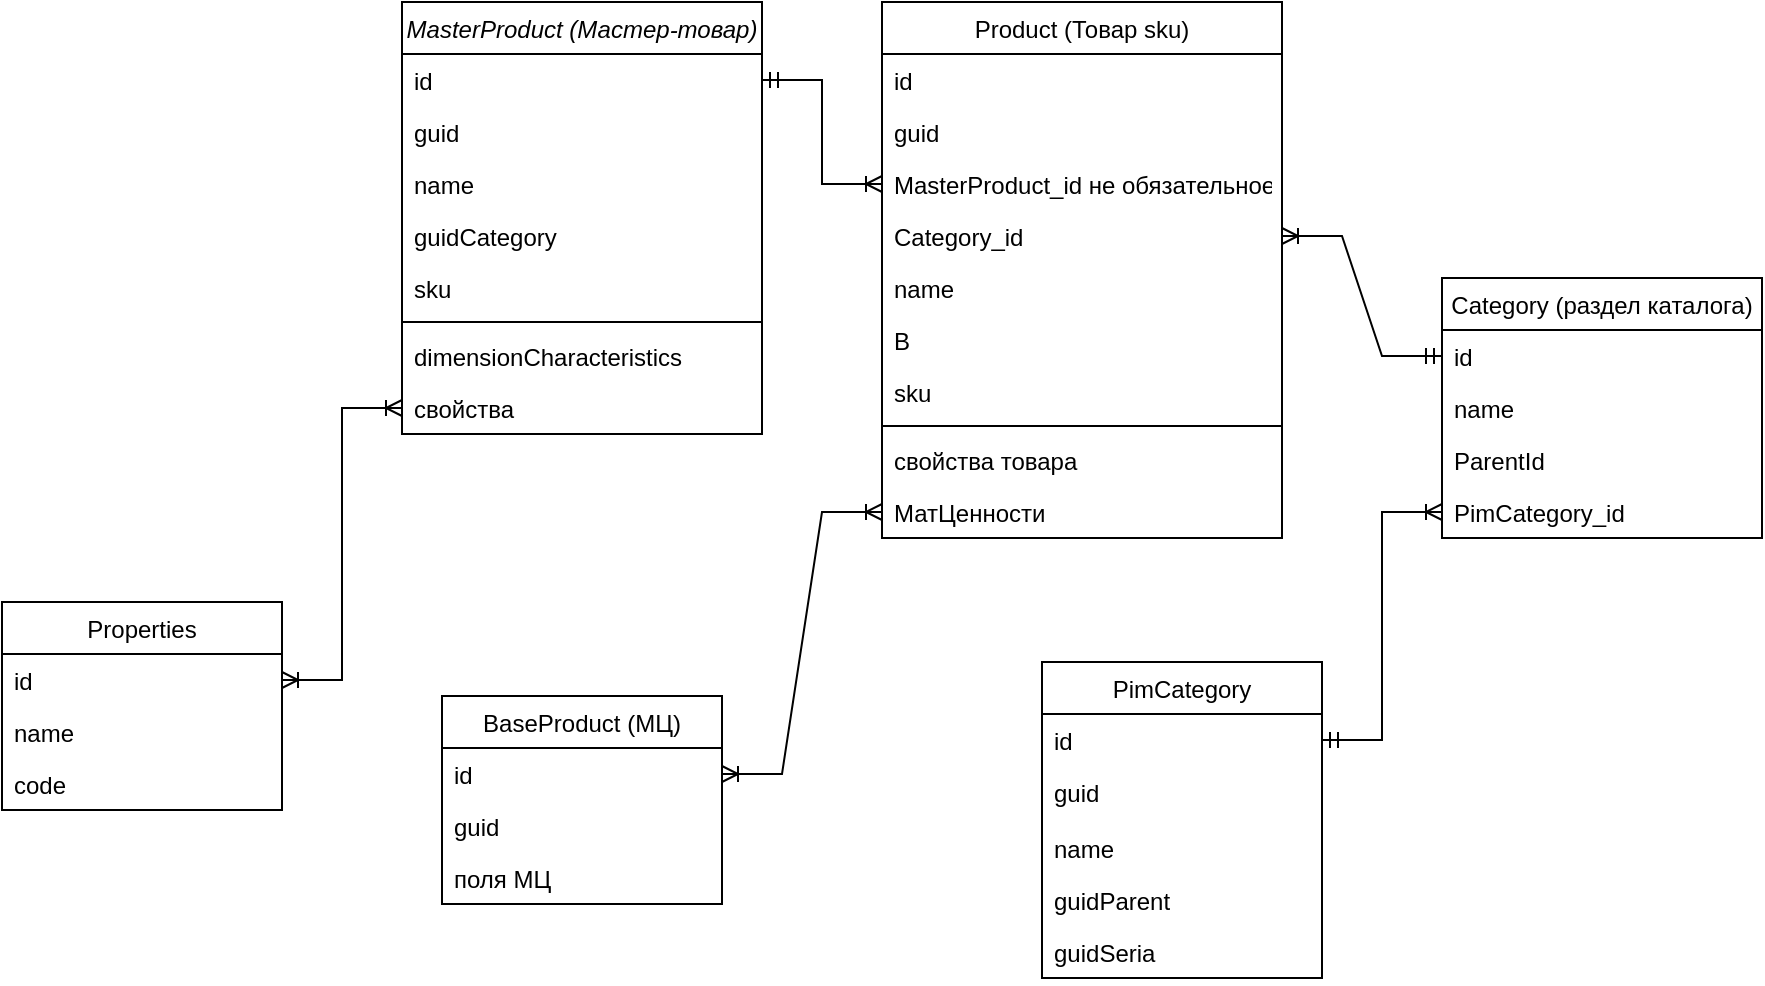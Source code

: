 <mxfile version="16.4.3" type="github" pages="3">
  <diagram id="C5RBs43oDa-KdzZeNtuy" name="Page-1">
    <mxGraphModel dx="1865" dy="579" grid="1" gridSize="10" guides="1" tooltips="1" connect="1" arrows="1" fold="1" page="1" pageScale="1" pageWidth="827" pageHeight="1169" math="0" shadow="0">
      <root>
        <mxCell id="WIyWlLk6GJQsqaUBKTNV-0" />
        <mxCell id="WIyWlLk6GJQsqaUBKTNV-1" parent="WIyWlLk6GJQsqaUBKTNV-0" />
        <mxCell id="zkfFHV4jXpPFQw0GAbJ--0" value="MasterProduct (Мастер-товар)" style="swimlane;fontStyle=2;align=center;verticalAlign=top;childLayout=stackLayout;horizontal=1;startSize=26;horizontalStack=0;resizeParent=1;resizeLast=0;collapsible=1;marginBottom=0;rounded=0;shadow=0;strokeWidth=1;" parent="WIyWlLk6GJQsqaUBKTNV-1" vertex="1">
          <mxGeometry x="10" y="280" width="180" height="216" as="geometry">
            <mxRectangle x="230" y="140" width="160" height="26" as="alternateBounds" />
          </mxGeometry>
        </mxCell>
        <mxCell id="WyYwE0s2Usa1r8CqzPVr-2" value="id" style="text;align=left;verticalAlign=top;spacingLeft=4;spacingRight=4;overflow=hidden;rotatable=0;points=[[0,0.5],[1,0.5]];portConstraint=eastwest;" parent="zkfFHV4jXpPFQw0GAbJ--0" vertex="1">
          <mxGeometry y="26" width="180" height="26" as="geometry" />
        </mxCell>
        <mxCell id="zkfFHV4jXpPFQw0GAbJ--1" value="guid" style="text;align=left;verticalAlign=top;spacingLeft=4;spacingRight=4;overflow=hidden;rotatable=0;points=[[0,0.5],[1,0.5]];portConstraint=eastwest;" parent="zkfFHV4jXpPFQw0GAbJ--0" vertex="1">
          <mxGeometry y="52" width="180" height="26" as="geometry" />
        </mxCell>
        <mxCell id="zkfFHV4jXpPFQw0GAbJ--2" value="name" style="text;align=left;verticalAlign=top;spacingLeft=4;spacingRight=4;overflow=hidden;rotatable=0;points=[[0,0.5],[1,0.5]];portConstraint=eastwest;rounded=0;shadow=0;html=0;" parent="zkfFHV4jXpPFQw0GAbJ--0" vertex="1">
          <mxGeometry y="78" width="180" height="26" as="geometry" />
        </mxCell>
        <mxCell id="zkfFHV4jXpPFQw0GAbJ--3" value="guidCategory" style="text;align=left;verticalAlign=top;spacingLeft=4;spacingRight=4;overflow=hidden;rotatable=0;points=[[0,0.5],[1,0.5]];portConstraint=eastwest;rounded=0;shadow=0;html=0;" parent="zkfFHV4jXpPFQw0GAbJ--0" vertex="1">
          <mxGeometry y="104" width="180" height="26" as="geometry" />
        </mxCell>
        <mxCell id="WyYwE0s2Usa1r8CqzPVr-0" value="sku" style="text;align=left;verticalAlign=top;spacingLeft=4;spacingRight=4;overflow=hidden;rotatable=0;points=[[0,0.5],[1,0.5]];portConstraint=eastwest;rounded=0;shadow=0;html=0;" parent="zkfFHV4jXpPFQw0GAbJ--0" vertex="1">
          <mxGeometry y="130" width="180" height="26" as="geometry" />
        </mxCell>
        <mxCell id="zkfFHV4jXpPFQw0GAbJ--4" value="" style="line;html=1;strokeWidth=1;align=left;verticalAlign=middle;spacingTop=-1;spacingLeft=3;spacingRight=3;rotatable=0;labelPosition=right;points=[];portConstraint=eastwest;" parent="zkfFHV4jXpPFQw0GAbJ--0" vertex="1">
          <mxGeometry y="156" width="180" height="8" as="geometry" />
        </mxCell>
        <mxCell id="zkfFHV4jXpPFQw0GAbJ--5" value="dimensionCharacteristics" style="text;align=left;verticalAlign=top;spacingLeft=4;spacingRight=4;overflow=hidden;rotatable=0;points=[[0,0.5],[1,0.5]];portConstraint=eastwest;" parent="zkfFHV4jXpPFQw0GAbJ--0" vertex="1">
          <mxGeometry y="164" width="180" height="26" as="geometry" />
        </mxCell>
        <mxCell id="WyYwE0s2Usa1r8CqzPVr-1" value="свойства" style="text;align=left;verticalAlign=top;spacingLeft=4;spacingRight=4;overflow=hidden;rotatable=0;points=[[0,0.5],[1,0.5]];portConstraint=eastwest;" parent="zkfFHV4jXpPFQw0GAbJ--0" vertex="1">
          <mxGeometry y="190" width="180" height="26" as="geometry" />
        </mxCell>
        <mxCell id="zkfFHV4jXpPFQw0GAbJ--17" value="Product (Товар sku)" style="swimlane;fontStyle=0;align=center;verticalAlign=top;childLayout=stackLayout;horizontal=1;startSize=26;horizontalStack=0;resizeParent=1;resizeLast=0;collapsible=1;marginBottom=0;rounded=0;shadow=0;strokeWidth=1;" parent="WIyWlLk6GJQsqaUBKTNV-1" vertex="1">
          <mxGeometry x="250" y="280" width="200" height="268" as="geometry">
            <mxRectangle x="550" y="140" width="160" height="26" as="alternateBounds" />
          </mxGeometry>
        </mxCell>
        <mxCell id="zkfFHV4jXpPFQw0GAbJ--18" value="id" style="text;align=left;verticalAlign=top;spacingLeft=4;spacingRight=4;overflow=hidden;rotatable=0;points=[[0,0.5],[1,0.5]];portConstraint=eastwest;" parent="zkfFHV4jXpPFQw0GAbJ--17" vertex="1">
          <mxGeometry y="26" width="200" height="26" as="geometry" />
        </mxCell>
        <mxCell id="zkfFHV4jXpPFQw0GAbJ--19" value="guid" style="text;align=left;verticalAlign=top;spacingLeft=4;spacingRight=4;overflow=hidden;rotatable=0;points=[[0,0.5],[1,0.5]];portConstraint=eastwest;rounded=0;shadow=0;html=0;" parent="zkfFHV4jXpPFQw0GAbJ--17" vertex="1">
          <mxGeometry y="52" width="200" height="26" as="geometry" />
        </mxCell>
        <mxCell id="zkfFHV4jXpPFQw0GAbJ--20" value="MasterProduct_id не обязательное" style="text;align=left;verticalAlign=top;spacingLeft=4;spacingRight=4;overflow=hidden;rotatable=0;points=[[0,0.5],[1,0.5]];portConstraint=eastwest;rounded=0;shadow=0;html=0;" parent="zkfFHV4jXpPFQw0GAbJ--17" vertex="1">
          <mxGeometry y="78" width="200" height="26" as="geometry" />
        </mxCell>
        <mxCell id="zkfFHV4jXpPFQw0GAbJ--21" value="Category_id" style="text;align=left;verticalAlign=top;spacingLeft=4;spacingRight=4;overflow=hidden;rotatable=0;points=[[0,0.5],[1,0.5]];portConstraint=eastwest;rounded=0;shadow=0;html=0;" parent="zkfFHV4jXpPFQw0GAbJ--17" vertex="1">
          <mxGeometry y="104" width="200" height="26" as="geometry" />
        </mxCell>
        <mxCell id="zkfFHV4jXpPFQw0GAbJ--22" value="name" style="text;align=left;verticalAlign=top;spacingLeft=4;spacingRight=4;overflow=hidden;rotatable=0;points=[[0,0.5],[1,0.5]];portConstraint=eastwest;rounded=0;shadow=0;html=0;" parent="zkfFHV4jXpPFQw0GAbJ--17" vertex="1">
          <mxGeometry y="130" width="200" height="26" as="geometry" />
        </mxCell>
        <mxCell id="aLkEenJyaQXW2KMdG-5Q-20" value="B" style="text;align=left;verticalAlign=top;spacingLeft=4;spacingRight=4;overflow=hidden;rotatable=0;points=[[0,0.5],[1,0.5]];portConstraint=eastwest;rounded=0;shadow=0;html=0;" parent="zkfFHV4jXpPFQw0GAbJ--17" vertex="1">
          <mxGeometry y="156" width="200" height="26" as="geometry" />
        </mxCell>
        <mxCell id="WyYwE0s2Usa1r8CqzPVr-3" value="sku" style="text;align=left;verticalAlign=top;spacingLeft=4;spacingRight=4;overflow=hidden;rotatable=0;points=[[0,0.5],[1,0.5]];portConstraint=eastwest;rounded=0;shadow=0;html=0;" parent="zkfFHV4jXpPFQw0GAbJ--17" vertex="1">
          <mxGeometry y="182" width="200" height="26" as="geometry" />
        </mxCell>
        <mxCell id="zkfFHV4jXpPFQw0GAbJ--23" value="" style="line;html=1;strokeWidth=1;align=left;verticalAlign=middle;spacingTop=-1;spacingLeft=3;spacingRight=3;rotatable=0;labelPosition=right;points=[];portConstraint=eastwest;" parent="zkfFHV4jXpPFQw0GAbJ--17" vertex="1">
          <mxGeometry y="208" width="200" height="8" as="geometry" />
        </mxCell>
        <mxCell id="zkfFHV4jXpPFQw0GAbJ--24" value="свойства товара" style="text;align=left;verticalAlign=top;spacingLeft=4;spacingRight=4;overflow=hidden;rotatable=0;points=[[0,0.5],[1,0.5]];portConstraint=eastwest;" parent="zkfFHV4jXpPFQw0GAbJ--17" vertex="1">
          <mxGeometry y="216" width="200" height="26" as="geometry" />
        </mxCell>
        <mxCell id="yptKp0yYsxS9XEZRh6ql-1" value="МатЦенности" style="text;align=left;verticalAlign=top;spacingLeft=4;spacingRight=4;overflow=hidden;rotatable=0;points=[[0,0.5],[1,0.5]];portConstraint=eastwest;" vertex="1" parent="zkfFHV4jXpPFQw0GAbJ--17">
          <mxGeometry y="242" width="200" height="26" as="geometry" />
        </mxCell>
        <mxCell id="aLkEenJyaQXW2KMdG-5Q-0" value="PimCategory" style="swimlane;fontStyle=0;childLayout=stackLayout;horizontal=1;startSize=26;fillColor=none;horizontalStack=0;resizeParent=1;resizeParentMax=0;resizeLast=0;collapsible=1;marginBottom=0;" parent="WIyWlLk6GJQsqaUBKTNV-1" vertex="1">
          <mxGeometry x="330" y="610" width="140" height="158" as="geometry" />
        </mxCell>
        <mxCell id="aLkEenJyaQXW2KMdG-5Q-1" value="id" style="text;strokeColor=none;fillColor=none;align=left;verticalAlign=top;spacingLeft=4;spacingRight=4;overflow=hidden;rotatable=0;points=[[0,0.5],[1,0.5]];portConstraint=eastwest;" parent="aLkEenJyaQXW2KMdG-5Q-0" vertex="1">
          <mxGeometry y="26" width="140" height="26" as="geometry" />
        </mxCell>
        <mxCell id="aLkEenJyaQXW2KMdG-5Q-12" value="guid" style="text;strokeColor=none;fillColor=none;align=left;verticalAlign=top;spacingLeft=4;spacingRight=4;overflow=hidden;rotatable=0;points=[[0,0.5],[1,0.5]];portConstraint=eastwest;" parent="aLkEenJyaQXW2KMdG-5Q-0" vertex="1">
          <mxGeometry y="52" width="140" height="28" as="geometry" />
        </mxCell>
        <mxCell id="aLkEenJyaQXW2KMdG-5Q-2" value="name" style="text;strokeColor=none;fillColor=none;align=left;verticalAlign=top;spacingLeft=4;spacingRight=4;overflow=hidden;rotatable=0;points=[[0,0.5],[1,0.5]];portConstraint=eastwest;" parent="aLkEenJyaQXW2KMdG-5Q-0" vertex="1">
          <mxGeometry y="80" width="140" height="26" as="geometry" />
        </mxCell>
        <mxCell id="aLkEenJyaQXW2KMdG-5Q-3" value="guidParent" style="text;strokeColor=none;fillColor=none;align=left;verticalAlign=top;spacingLeft=4;spacingRight=4;overflow=hidden;rotatable=0;points=[[0,0.5],[1,0.5]];portConstraint=eastwest;" parent="aLkEenJyaQXW2KMdG-5Q-0" vertex="1">
          <mxGeometry y="106" width="140" height="26" as="geometry" />
        </mxCell>
        <mxCell id="aLkEenJyaQXW2KMdG-5Q-4" value="guidSeria" style="text;strokeColor=none;fillColor=none;align=left;verticalAlign=top;spacingLeft=4;spacingRight=4;overflow=hidden;rotatable=0;points=[[0,0.5],[1,0.5]];portConstraint=eastwest;" parent="aLkEenJyaQXW2KMdG-5Q-0" vertex="1">
          <mxGeometry y="132" width="140" height="26" as="geometry" />
        </mxCell>
        <mxCell id="aLkEenJyaQXW2KMdG-5Q-5" value="Category (раздел каталога)" style="swimlane;fontStyle=0;childLayout=stackLayout;horizontal=1;startSize=26;fillColor=none;horizontalStack=0;resizeParent=1;resizeParentMax=0;resizeLast=0;collapsible=1;marginBottom=0;" parent="WIyWlLk6GJQsqaUBKTNV-1" vertex="1">
          <mxGeometry x="530" y="418" width="160" height="130" as="geometry" />
        </mxCell>
        <mxCell id="aLkEenJyaQXW2KMdG-5Q-6" value="id" style="text;strokeColor=none;fillColor=none;align=left;verticalAlign=top;spacingLeft=4;spacingRight=4;overflow=hidden;rotatable=0;points=[[0,0.5],[1,0.5]];portConstraint=eastwest;" parent="aLkEenJyaQXW2KMdG-5Q-5" vertex="1">
          <mxGeometry y="26" width="160" height="26" as="geometry" />
        </mxCell>
        <mxCell id="aLkEenJyaQXW2KMdG-5Q-7" value="name" style="text;strokeColor=none;fillColor=none;align=left;verticalAlign=top;spacingLeft=4;spacingRight=4;overflow=hidden;rotatable=0;points=[[0,0.5],[1,0.5]];portConstraint=eastwest;" parent="aLkEenJyaQXW2KMdG-5Q-5" vertex="1">
          <mxGeometry y="52" width="160" height="26" as="geometry" />
        </mxCell>
        <mxCell id="aLkEenJyaQXW2KMdG-5Q-8" value="ParentId" style="text;strokeColor=none;fillColor=none;align=left;verticalAlign=top;spacingLeft=4;spacingRight=4;overflow=hidden;rotatable=0;points=[[0,0.5],[1,0.5]];portConstraint=eastwest;" parent="aLkEenJyaQXW2KMdG-5Q-5" vertex="1">
          <mxGeometry y="78" width="160" height="26" as="geometry" />
        </mxCell>
        <mxCell id="aLkEenJyaQXW2KMdG-5Q-9" value="PimCategory_id" style="text;strokeColor=none;fillColor=none;align=left;verticalAlign=top;spacingLeft=4;spacingRight=4;overflow=hidden;rotatable=0;points=[[0,0.5],[1,0.5]];portConstraint=eastwest;" parent="aLkEenJyaQXW2KMdG-5Q-5" vertex="1">
          <mxGeometry y="104" width="160" height="26" as="geometry" />
        </mxCell>
        <mxCell id="aLkEenJyaQXW2KMdG-5Q-11" value="" style="edgeStyle=entityRelationEdgeStyle;fontSize=12;html=1;endArrow=ERoneToMany;startArrow=ERmandOne;rounded=0;exitX=1;exitY=0.5;exitDx=0;exitDy=0;entryX=0;entryY=0.5;entryDx=0;entryDy=0;" parent="WIyWlLk6GJQsqaUBKTNV-1" source="aLkEenJyaQXW2KMdG-5Q-1" target="aLkEenJyaQXW2KMdG-5Q-9" edge="1">
          <mxGeometry width="100" height="100" relative="1" as="geometry">
            <mxPoint x="300" y="800" as="sourcePoint" />
            <mxPoint x="400" y="700" as="targetPoint" />
          </mxGeometry>
        </mxCell>
        <mxCell id="aLkEenJyaQXW2KMdG-5Q-14" value="" style="edgeStyle=entityRelationEdgeStyle;fontSize=12;html=1;endArrow=ERoneToMany;startArrow=ERmandOne;rounded=0;exitX=1;exitY=0.5;exitDx=0;exitDy=0;entryX=0;entryY=0.5;entryDx=0;entryDy=0;" parent="WIyWlLk6GJQsqaUBKTNV-1" source="WyYwE0s2Usa1r8CqzPVr-2" target="zkfFHV4jXpPFQw0GAbJ--20" edge="1">
          <mxGeometry width="100" height="100" relative="1" as="geometry">
            <mxPoint x="360" y="550" as="sourcePoint" />
            <mxPoint x="460" y="450" as="targetPoint" />
          </mxGeometry>
        </mxCell>
        <mxCell id="aLkEenJyaQXW2KMdG-5Q-15" value="" style="edgeStyle=entityRelationEdgeStyle;fontSize=12;html=1;endArrow=ERoneToMany;startArrow=ERmandOne;rounded=0;" parent="WIyWlLk6GJQsqaUBKTNV-1" source="aLkEenJyaQXW2KMdG-5Q-6" target="zkfFHV4jXpPFQw0GAbJ--21" edge="1">
          <mxGeometry width="100" height="100" relative="1" as="geometry">
            <mxPoint x="360" y="550" as="sourcePoint" />
            <mxPoint x="460" y="450" as="targetPoint" />
          </mxGeometry>
        </mxCell>
        <mxCell id="aLkEenJyaQXW2KMdG-5Q-16" value="Properties" style="swimlane;fontStyle=0;childLayout=stackLayout;horizontal=1;startSize=26;fillColor=none;horizontalStack=0;resizeParent=1;resizeParentMax=0;resizeLast=0;collapsible=1;marginBottom=0;" parent="WIyWlLk6GJQsqaUBKTNV-1" vertex="1">
          <mxGeometry x="-190" y="580" width="140" height="104" as="geometry" />
        </mxCell>
        <mxCell id="aLkEenJyaQXW2KMdG-5Q-17" value="id" style="text;strokeColor=none;fillColor=none;align=left;verticalAlign=top;spacingLeft=4;spacingRight=4;overflow=hidden;rotatable=0;points=[[0,0.5],[1,0.5]];portConstraint=eastwest;" parent="aLkEenJyaQXW2KMdG-5Q-16" vertex="1">
          <mxGeometry y="26" width="140" height="26" as="geometry" />
        </mxCell>
        <mxCell id="aLkEenJyaQXW2KMdG-5Q-18" value="name" style="text;strokeColor=none;fillColor=none;align=left;verticalAlign=top;spacingLeft=4;spacingRight=4;overflow=hidden;rotatable=0;points=[[0,0.5],[1,0.5]];portConstraint=eastwest;" parent="aLkEenJyaQXW2KMdG-5Q-16" vertex="1">
          <mxGeometry y="52" width="140" height="26" as="geometry" />
        </mxCell>
        <mxCell id="aLkEenJyaQXW2KMdG-5Q-19" value="code" style="text;strokeColor=none;fillColor=none;align=left;verticalAlign=top;spacingLeft=4;spacingRight=4;overflow=hidden;rotatable=0;points=[[0,0.5],[1,0.5]];portConstraint=eastwest;" parent="aLkEenJyaQXW2KMdG-5Q-16" vertex="1">
          <mxGeometry y="78" width="140" height="26" as="geometry" />
        </mxCell>
        <mxCell id="aLkEenJyaQXW2KMdG-5Q-21" value="BaseProduct (МЦ)" style="swimlane;fontStyle=0;childLayout=stackLayout;horizontal=1;startSize=26;fillColor=none;horizontalStack=0;resizeParent=1;resizeParentMax=0;resizeLast=0;collapsible=1;marginBottom=0;" parent="WIyWlLk6GJQsqaUBKTNV-1" vertex="1">
          <mxGeometry x="30" y="627" width="140" height="104" as="geometry" />
        </mxCell>
        <mxCell id="yptKp0yYsxS9XEZRh6ql-5" value="id" style="text;strokeColor=none;fillColor=none;align=left;verticalAlign=top;spacingLeft=4;spacingRight=4;overflow=hidden;rotatable=0;points=[[0,0.5],[1,0.5]];portConstraint=eastwest;" vertex="1" parent="aLkEenJyaQXW2KMdG-5Q-21">
          <mxGeometry y="26" width="140" height="26" as="geometry" />
        </mxCell>
        <mxCell id="aLkEenJyaQXW2KMdG-5Q-22" value="guid" style="text;strokeColor=none;fillColor=none;align=left;verticalAlign=top;spacingLeft=4;spacingRight=4;overflow=hidden;rotatable=0;points=[[0,0.5],[1,0.5]];portConstraint=eastwest;" parent="aLkEenJyaQXW2KMdG-5Q-21" vertex="1">
          <mxGeometry y="52" width="140" height="26" as="geometry" />
        </mxCell>
        <mxCell id="aLkEenJyaQXW2KMdG-5Q-23" value="поля МЦ " style="text;strokeColor=none;fillColor=none;align=left;verticalAlign=top;spacingLeft=4;spacingRight=4;overflow=hidden;rotatable=0;points=[[0,0.5],[1,0.5]];portConstraint=eastwest;" parent="aLkEenJyaQXW2KMdG-5Q-21" vertex="1">
          <mxGeometry y="78" width="140" height="26" as="geometry" />
        </mxCell>
        <mxCell id="yptKp0yYsxS9XEZRh6ql-0" value="" style="edgeStyle=entityRelationEdgeStyle;fontSize=12;html=1;endArrow=ERoneToMany;startArrow=ERoneToMany;rounded=0;exitX=1;exitY=0.5;exitDx=0;exitDy=0;" edge="1" parent="WIyWlLk6GJQsqaUBKTNV-1" source="aLkEenJyaQXW2KMdG-5Q-17" target="WyYwE0s2Usa1r8CqzPVr-1">
          <mxGeometry width="100" height="100" relative="1" as="geometry">
            <mxPoint x="360" y="620" as="sourcePoint" />
            <mxPoint x="460" y="520" as="targetPoint" />
          </mxGeometry>
        </mxCell>
        <mxCell id="yptKp0yYsxS9XEZRh6ql-4" value="" style="edgeStyle=entityRelationEdgeStyle;fontSize=12;html=1;endArrow=ERoneToMany;startArrow=ERoneToMany;rounded=0;entryX=0;entryY=0.5;entryDx=0;entryDy=0;exitX=1;exitY=0.5;exitDx=0;exitDy=0;" edge="1" parent="WIyWlLk6GJQsqaUBKTNV-1" source="yptKp0yYsxS9XEZRh6ql-5" target="yptKp0yYsxS9XEZRh6ql-1">
          <mxGeometry width="100" height="100" relative="1" as="geometry">
            <mxPoint x="270" y="580" as="sourcePoint" />
            <mxPoint x="370" y="480" as="targetPoint" />
          </mxGeometry>
        </mxCell>
      </root>
    </mxGraphModel>
  </diagram>
  <diagram id="d2B72jb1pWaySeAgqOio" name="Page-2">
    <mxGraphModel dx="1038" dy="579" grid="1" gridSize="10" guides="1" tooltips="1" connect="1" arrows="1" fold="1" page="1" pageScale="1" pageWidth="827" pageHeight="1169" math="0" shadow="0">
      <root>
        <mxCell id="ICqhfZwWXpDaiylNL7JA-0" />
        <mxCell id="ICqhfZwWXpDaiylNL7JA-1" parent="ICqhfZwWXpDaiylNL7JA-0" />
        <mxCell id="ICqhfZwWXpDaiylNL7JA-2" value="SKU&lt;br&gt;&lt;br&gt;Кровать с ПМ 200*160 DOMENICO Тк. Glance Latte&lt;br&gt;&lt;br&gt;св-ва:&lt;br&gt;Тип основания: ПМ&lt;br&gt;Базовая ширина спального места: 160" style="rounded=0;whiteSpace=wrap;html=1;" vertex="1" parent="ICqhfZwWXpDaiylNL7JA-1">
          <mxGeometry x="390" y="60" width="180" height="190" as="geometry" />
        </mxCell>
        <mxCell id="ICqhfZwWXpDaiylNL7JA-3" value="МЦ&lt;br&gt;/Справочники/Группы товаров в&amp;nbsp; Галактика/80010000000002BA/Кровать с ПМ 200*160 DOMENICO Тк. Glance Latte" style="rounded=0;whiteSpace=wrap;html=1;" vertex="1" parent="ICqhfZwWXpDaiylNL7JA-1">
          <mxGeometry x="90" y="50" width="200" height="100" as="geometry" />
        </mxCell>
        <mxCell id="ICqhfZwWXpDaiylNL7JA-4" value="МЦ&lt;br&gt;/Справочники/Группы товаров в&amp;nbsp; Галактика/8001000000000294/Основание с ПМ 200*160" style="rounded=0;whiteSpace=wrap;html=1;" vertex="1" parent="ICqhfZwWXpDaiylNL7JA-1">
          <mxGeometry x="90" y="180" width="200" height="80" as="geometry" />
        </mxCell>
        <mxCell id="ICqhfZwWXpDaiylNL7JA-5" value="" style="shape=flexArrow;endArrow=classic;startArrow=classic;html=1;rounded=0;" edge="1" parent="ICqhfZwWXpDaiylNL7JA-1">
          <mxGeometry width="100" height="100" relative="1" as="geometry">
            <mxPoint x="310" y="170" as="sourcePoint" />
            <mxPoint x="380" y="170" as="targetPoint" />
            <Array as="points">
              <mxPoint x="340" y="170" />
            </Array>
          </mxGeometry>
        </mxCell>
        <mxCell id="7IrWF_41Xo9D1DM8LtRG-0" value="Категория&lt;br&gt;&lt;br&gt;Кровати / Мягкие / DOMENICO&lt;br&gt;&lt;br&gt;" style="rounded=0;whiteSpace=wrap;html=1;" vertex="1" parent="ICqhfZwWXpDaiylNL7JA-1">
          <mxGeometry x="890" y="190" width="120" height="210" as="geometry" />
        </mxCell>
        <mxCell id="7IrWF_41Xo9D1DM8LtRG-4" value="" style="shape=flexArrow;endArrow=classic;startArrow=classic;html=1;rounded=0;" edge="1" parent="ICqhfZwWXpDaiylNL7JA-1">
          <mxGeometry width="100" height="100" relative="1" as="geometry">
            <mxPoint x="880" y="310" as="sourcePoint" />
            <mxPoint x="810" y="310" as="targetPoint" />
          </mxGeometry>
        </mxCell>
        <mxCell id="7IrWF_41Xo9D1DM8LtRG-5" value="SKU&lt;br&gt;&lt;br&gt;Кровать 200*160 Domenico К/з Plazma Oxygen + Основание King Base 200*160&lt;br&gt;&lt;br&gt;св-ва:&lt;br&gt;Тип основания:&amp;nbsp;Основание King Base&lt;br&gt;Базовая ширина спального места: 160" style="rounded=0;whiteSpace=wrap;html=1;" vertex="1" parent="ICqhfZwWXpDaiylNL7JA-1">
          <mxGeometry x="400" y="340" width="180" height="200" as="geometry" />
        </mxCell>
        <mxCell id="7IrWF_41Xo9D1DM8LtRG-6" value="МТ&lt;br&gt;&lt;br&gt;Кровать с ПМ Domenico&lt;br&gt;&lt;br&gt;кол-во МЦ: 2&lt;br&gt;&lt;br&gt;св-ва:&lt;br&gt;Тип основания&lt;br&gt;Гарантия&lt;br&gt;Страна производства&lt;br&gt;и тд" style="rounded=0;whiteSpace=wrap;html=1;" vertex="1" parent="ICqhfZwWXpDaiylNL7JA-1">
          <mxGeometry x="680" y="90" width="120" height="210" as="geometry" />
        </mxCell>
        <mxCell id="7IrWF_41Xo9D1DM8LtRG-7" value="МТ&lt;br&gt;&lt;br&gt;Кровать Domenico + Основание King Base&lt;br&gt;&lt;br&gt;кол-во МЦ: 2&lt;br&gt;&lt;br&gt;св-ва:&lt;br&gt;Тип основания&lt;br&gt;Гарантия&lt;br&gt;Страна производства&lt;br&gt;и тд" style="rounded=0;whiteSpace=wrap;html=1;" vertex="1" parent="ICqhfZwWXpDaiylNL7JA-1">
          <mxGeometry x="680" y="330" width="120" height="220" as="geometry" />
        </mxCell>
        <mxCell id="7IrWF_41Xo9D1DM8LtRG-8" value="" style="shape=flexArrow;endArrow=classic;startArrow=classic;html=1;rounded=0;" edge="1" parent="ICqhfZwWXpDaiylNL7JA-1">
          <mxGeometry width="100" height="100" relative="1" as="geometry">
            <mxPoint x="660" y="190" as="sourcePoint" />
            <mxPoint x="590" y="190" as="targetPoint" />
          </mxGeometry>
        </mxCell>
        <mxCell id="7IrWF_41Xo9D1DM8LtRG-9" value="" style="shape=flexArrow;endArrow=classic;startArrow=classic;html=1;rounded=0;" edge="1" parent="ICqhfZwWXpDaiylNL7JA-1">
          <mxGeometry width="100" height="100" relative="1" as="geometry">
            <mxPoint x="660" y="450" as="sourcePoint" />
            <mxPoint x="590" y="450" as="targetPoint" />
          </mxGeometry>
        </mxCell>
        <mxCell id="7IrWF_41Xo9D1DM8LtRG-10" value="МЦ&lt;br&gt;/Справочники/Группы товаров в&amp;nbsp; Галактика/80010000000000CF/Кровать 200*160 DOMENICO К-з Plazma Oxygen (MV)" style="rounded=0;whiteSpace=wrap;html=1;" vertex="1" parent="ICqhfZwWXpDaiylNL7JA-1">
          <mxGeometry x="90" y="450" width="200" height="80" as="geometry" />
        </mxCell>
        <mxCell id="7IrWF_41Xo9D1DM8LtRG-11" value="МЦ&lt;br&gt;/Справочники/Группы товаров в&amp;nbsp; Галактика/80010000000000B9/Основание King Base (Кинг Бейс) 200*160" style="rounded=0;whiteSpace=wrap;html=1;" vertex="1" parent="ICqhfZwWXpDaiylNL7JA-1">
          <mxGeometry x="90" y="350" width="200" height="80" as="geometry" />
        </mxCell>
        <mxCell id="7IrWF_41Xo9D1DM8LtRG-12" value="" style="shape=flexArrow;endArrow=classic;startArrow=classic;html=1;rounded=0;" edge="1" parent="ICqhfZwWXpDaiylNL7JA-1">
          <mxGeometry width="100" height="100" relative="1" as="geometry">
            <mxPoint x="300" y="440" as="sourcePoint" />
            <mxPoint x="370" y="440" as="targetPoint" />
            <Array as="points">
              <mxPoint x="330" y="440" />
            </Array>
          </mxGeometry>
        </mxCell>
      </root>
    </mxGraphModel>
  </diagram>
  <diagram id="ajUGgGzZbcPvsCThmsmC" name="Page-3">
    <mxGraphModel dx="1038" dy="579" grid="1" gridSize="10" guides="1" tooltips="1" connect="1" arrows="1" fold="1" page="1" pageScale="1" pageWidth="827" pageHeight="1169" math="0" shadow="0">
      <root>
        <mxCell id="EIC93KngTdDV428YHkQv-0" />
        <mxCell id="EIC93KngTdDV428YHkQv-1" parent="EIC93KngTdDV428YHkQv-0" />
        <mxCell id="EIC93KngTdDV428YHkQv-2" value="SKU&lt;br&gt;&lt;br&gt;Одеяло 110*140 Angel&lt;br&gt;&lt;br&gt;св-ва:&lt;br&gt;Ширина: 140&lt;br&gt;Длина: 110" style="rounded=0;whiteSpace=wrap;html=1;direction=south;" parent="EIC93KngTdDV428YHkQv-1" vertex="1">
          <mxGeometry x="400" y="180" width="180" height="120" as="geometry" />
        </mxCell>
        <mxCell id="EIC93KngTdDV428YHkQv-4" value="МЦ&lt;br&gt;/Справочники/Группы товаров в&amp;nbsp; Галактика/80010000000003F7/Одеяло 110*140 Angel" style="rounded=0;whiteSpace=wrap;html=1;" parent="EIC93KngTdDV428YHkQv-1" vertex="1">
          <mxGeometry x="90" y="180" width="200" height="80" as="geometry" />
        </mxCell>
        <mxCell id="EIC93KngTdDV428YHkQv-5" value="" style="shape=flexArrow;endArrow=classic;startArrow=classic;html=1;rounded=0;" parent="EIC93KngTdDV428YHkQv-1" edge="1">
          <mxGeometry width="100" height="100" relative="1" as="geometry">
            <mxPoint x="310" y="230" as="sourcePoint" />
            <mxPoint x="380" y="230" as="targetPoint" />
            <Array as="points">
              <mxPoint x="340" y="230" />
            </Array>
          </mxGeometry>
        </mxCell>
        <mxCell id="EIC93KngTdDV428YHkQv-6" value="Категория&lt;br&gt;&lt;br&gt;Одеяла / Askona kids / Angel&lt;br&gt;" style="rounded=0;whiteSpace=wrap;html=1;" parent="EIC93KngTdDV428YHkQv-1" vertex="1">
          <mxGeometry x="890" y="190" width="120" height="210" as="geometry" />
        </mxCell>
        <mxCell id="EIC93KngTdDV428YHkQv-7" value="" style="shape=flexArrow;endArrow=classic;startArrow=classic;html=1;rounded=0;" parent="EIC93KngTdDV428YHkQv-1" edge="1">
          <mxGeometry width="100" height="100" relative="1" as="geometry">
            <mxPoint x="880" y="310" as="sourcePoint" />
            <mxPoint x="810" y="310" as="targetPoint" />
          </mxGeometry>
        </mxCell>
        <mxCell id="EIC93KngTdDV428YHkQv-8" value="SKU&lt;br&gt;&lt;br&gt;Одеяло 205*140 Angel&lt;br&gt;&lt;br&gt;св-ва:&lt;br&gt;Ширина: 140&lt;br&gt;Длина: 205" style="rounded=0;whiteSpace=wrap;html=1;" parent="EIC93KngTdDV428YHkQv-1" vertex="1">
          <mxGeometry x="400" y="320" width="180" height="120" as="geometry" />
        </mxCell>
        <mxCell id="EIC93KngTdDV428YHkQv-9" value="МТ&lt;br&gt;&lt;br&gt;Детское одеяло Angel&lt;br&gt;&lt;br&gt;кол-во МЦ: 1&lt;br&gt;св-ва:&lt;br&gt;Гарантия&lt;br&gt;Группа налогов&lt;br&gt;Ширина&lt;br&gt;Длина" style="rounded=0;whiteSpace=wrap;html=1;" parent="EIC93KngTdDV428YHkQv-1" vertex="1">
          <mxGeometry x="680" y="200" width="120" height="210" as="geometry" />
        </mxCell>
        <mxCell id="EIC93KngTdDV428YHkQv-12" value="" style="shape=flexArrow;endArrow=classic;startArrow=classic;html=1;rounded=0;" parent="EIC93KngTdDV428YHkQv-1" edge="1">
          <mxGeometry width="100" height="100" relative="1" as="geometry">
            <mxPoint x="670" y="310" as="sourcePoint" />
            <mxPoint x="600" y="310" as="targetPoint" />
          </mxGeometry>
        </mxCell>
        <mxCell id="EIC93KngTdDV428YHkQv-14" value="МЦ&lt;br&gt;/Справочники/Группы товаров в&amp;nbsp; Галактика/80010000000003F7/Одеяло 205*140 Angel" style="rounded=0;whiteSpace=wrap;html=1;" parent="EIC93KngTdDV428YHkQv-1" vertex="1">
          <mxGeometry x="90" y="350" width="200" height="80" as="geometry" />
        </mxCell>
        <mxCell id="EIC93KngTdDV428YHkQv-15" value="" style="shape=flexArrow;endArrow=classic;startArrow=classic;html=1;rounded=0;" parent="EIC93KngTdDV428YHkQv-1" edge="1">
          <mxGeometry width="100" height="100" relative="1" as="geometry">
            <mxPoint x="310" y="379.5" as="sourcePoint" />
            <mxPoint x="380" y="379.5" as="targetPoint" />
            <Array as="points">
              <mxPoint x="340" y="379.5" />
            </Array>
          </mxGeometry>
        </mxCell>
      </root>
    </mxGraphModel>
  </diagram>
</mxfile>
